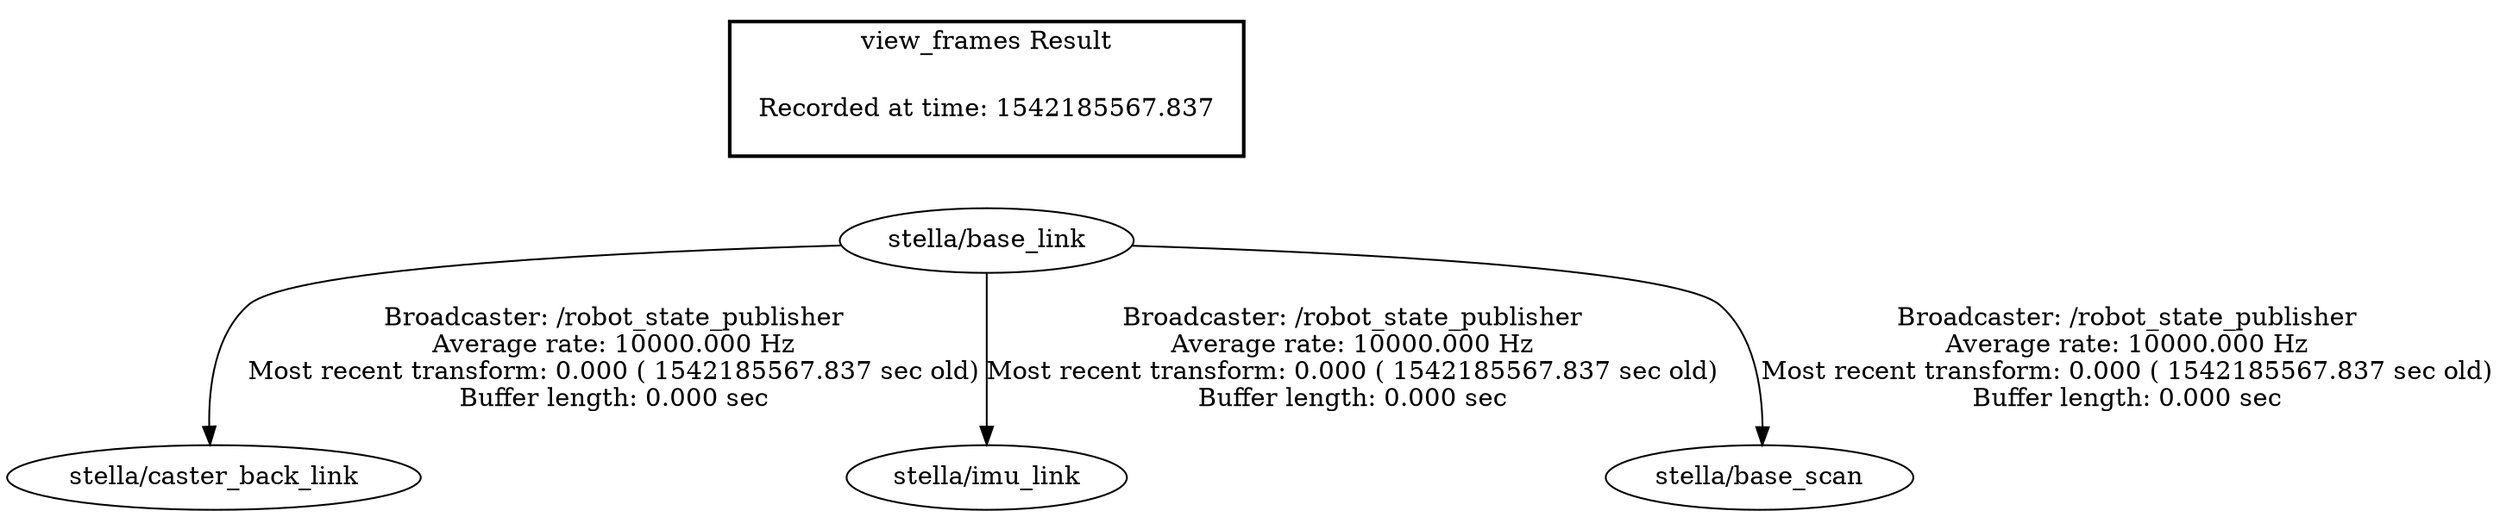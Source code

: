 digraph G {
"stella/base_link" -> "stella/caster_back_link"[label="Broadcaster: /robot_state_publisher\nAverage rate: 10000.000 Hz\nMost recent transform: 0.000 ( 1542185567.837 sec old)\nBuffer length: 0.000 sec\n"];
"stella/base_link" -> "stella/imu_link"[label="Broadcaster: /robot_state_publisher\nAverage rate: 10000.000 Hz\nMost recent transform: 0.000 ( 1542185567.837 sec old)\nBuffer length: 0.000 sec\n"];
"stella/base_link" -> "stella/base_scan"[label="Broadcaster: /robot_state_publisher\nAverage rate: 10000.000 Hz\nMost recent transform: 0.000 ( 1542185567.837 sec old)\nBuffer length: 0.000 sec\n"];
edge [style=invis];
 subgraph cluster_legend { style=bold; color=black; label ="view_frames Result";
"Recorded at time: 1542185567.837"[ shape=plaintext ] ;
 }->"stella/base_link";
}